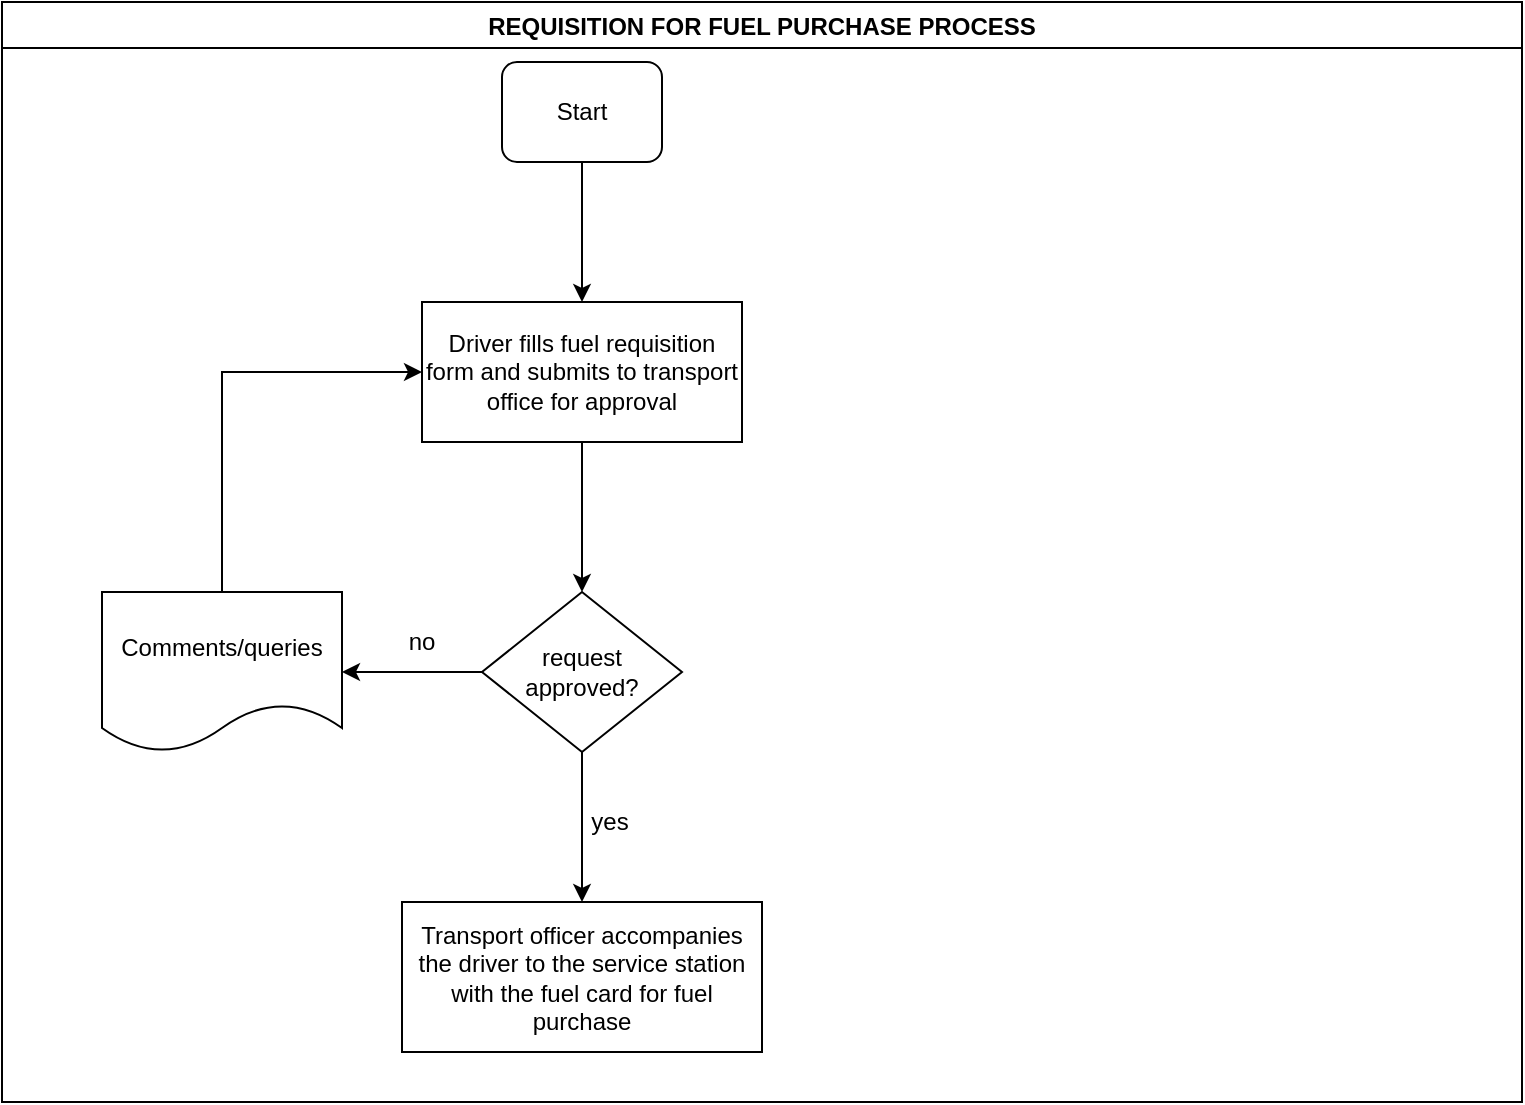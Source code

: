 <mxfile version="14.1.8" type="github">
  <diagram id="HjueNVx1Rq4gOvmppDra" name="Page-1">
    <mxGraphModel dx="1038" dy="547" grid="1" gridSize="10" guides="1" tooltips="1" connect="1" arrows="1" fold="1" page="1" pageScale="1" pageWidth="1169" pageHeight="827" math="0" shadow="0">
      <root>
        <mxCell id="0" />
        <mxCell id="1" parent="0" />
        <mxCell id="Sg_SU1YEE00XjIpQfV8W-1" value="REQUISITION FOR FUEL PURCHASE PROCESS" style="swimlane;" vertex="1" parent="1">
          <mxGeometry x="10" y="10" width="760" height="550" as="geometry" />
        </mxCell>
        <mxCell id="Sg_SU1YEE00XjIpQfV8W-2" value="Start" style="rounded=1;whiteSpace=wrap;html=1;" vertex="1" parent="Sg_SU1YEE00XjIpQfV8W-1">
          <mxGeometry x="250" y="30" width="80" height="50" as="geometry" />
        </mxCell>
        <mxCell id="Sg_SU1YEE00XjIpQfV8W-5" value="Driver fills fuel requisition form and submits to transport office for approval" style="rounded=0;whiteSpace=wrap;html=1;" vertex="1" parent="Sg_SU1YEE00XjIpQfV8W-1">
          <mxGeometry x="210" y="150" width="160" height="70" as="geometry" />
        </mxCell>
        <mxCell id="Sg_SU1YEE00XjIpQfV8W-4" value="" style="edgeStyle=orthogonalEdgeStyle;rounded=0;orthogonalLoop=1;jettySize=auto;html=1;entryX=0.5;entryY=0;entryDx=0;entryDy=0;" edge="1" parent="Sg_SU1YEE00XjIpQfV8W-1" source="Sg_SU1YEE00XjIpQfV8W-2" target="Sg_SU1YEE00XjIpQfV8W-5">
          <mxGeometry relative="1" as="geometry">
            <mxPoint x="290" y="155" as="targetPoint" />
            <Array as="points" />
          </mxGeometry>
        </mxCell>
        <mxCell id="Sg_SU1YEE00XjIpQfV8W-12" value="no" style="text;html=1;strokeColor=none;fillColor=none;align=center;verticalAlign=middle;whiteSpace=wrap;rounded=0;" vertex="1" parent="Sg_SU1YEE00XjIpQfV8W-1">
          <mxGeometry x="190" y="310" width="40" height="20" as="geometry" />
        </mxCell>
        <mxCell id="Sg_SU1YEE00XjIpQfV8W-9" value="" style="edgeStyle=orthogonalEdgeStyle;rounded=0;orthogonalLoop=1;jettySize=auto;html=1;" edge="1" parent="1" source="Sg_SU1YEE00XjIpQfV8W-6" target="Sg_SU1YEE00XjIpQfV8W-8">
          <mxGeometry relative="1" as="geometry" />
        </mxCell>
        <mxCell id="Sg_SU1YEE00XjIpQfV8W-14" value="" style="edgeStyle=orthogonalEdgeStyle;rounded=0;orthogonalLoop=1;jettySize=auto;html=1;" edge="1" parent="1" source="Sg_SU1YEE00XjIpQfV8W-6" target="Sg_SU1YEE00XjIpQfV8W-13">
          <mxGeometry relative="1" as="geometry" />
        </mxCell>
        <mxCell id="Sg_SU1YEE00XjIpQfV8W-6" value="request approved?" style="rhombus;whiteSpace=wrap;html=1;rounded=0;" vertex="1" parent="1">
          <mxGeometry x="250" y="305" width="100" height="80" as="geometry" />
        </mxCell>
        <mxCell id="Sg_SU1YEE00XjIpQfV8W-7" value="" style="edgeStyle=orthogonalEdgeStyle;rounded=0;orthogonalLoop=1;jettySize=auto;html=1;" edge="1" parent="1" source="Sg_SU1YEE00XjIpQfV8W-5" target="Sg_SU1YEE00XjIpQfV8W-6">
          <mxGeometry relative="1" as="geometry" />
        </mxCell>
        <mxCell id="Sg_SU1YEE00XjIpQfV8W-11" value="" style="edgeStyle=orthogonalEdgeStyle;rounded=0;orthogonalLoop=1;jettySize=auto;html=1;entryX=0;entryY=0.5;entryDx=0;entryDy=0;" edge="1" parent="1" source="Sg_SU1YEE00XjIpQfV8W-8" target="Sg_SU1YEE00XjIpQfV8W-5">
          <mxGeometry relative="1" as="geometry">
            <mxPoint x="120" y="225" as="targetPoint" />
            <Array as="points">
              <mxPoint x="120" y="195" />
            </Array>
          </mxGeometry>
        </mxCell>
        <mxCell id="Sg_SU1YEE00XjIpQfV8W-8" value="Comments/queries" style="shape=document;whiteSpace=wrap;html=1;boundedLbl=1;rounded=0;" vertex="1" parent="1">
          <mxGeometry x="60" y="305" width="120" height="80" as="geometry" />
        </mxCell>
        <mxCell id="Sg_SU1YEE00XjIpQfV8W-13" value="Transport officer accompanies the driver to the service station with the fuel card for fuel purchase" style="whiteSpace=wrap;html=1;rounded=0;" vertex="1" parent="1">
          <mxGeometry x="210" y="460" width="180" height="75" as="geometry" />
        </mxCell>
        <mxCell id="Sg_SU1YEE00XjIpQfV8W-15" value="yes" style="text;html=1;strokeColor=none;fillColor=none;align=center;verticalAlign=middle;whiteSpace=wrap;rounded=0;" vertex="1" parent="1">
          <mxGeometry x="294" y="410" width="40" height="20" as="geometry" />
        </mxCell>
      </root>
    </mxGraphModel>
  </diagram>
</mxfile>
